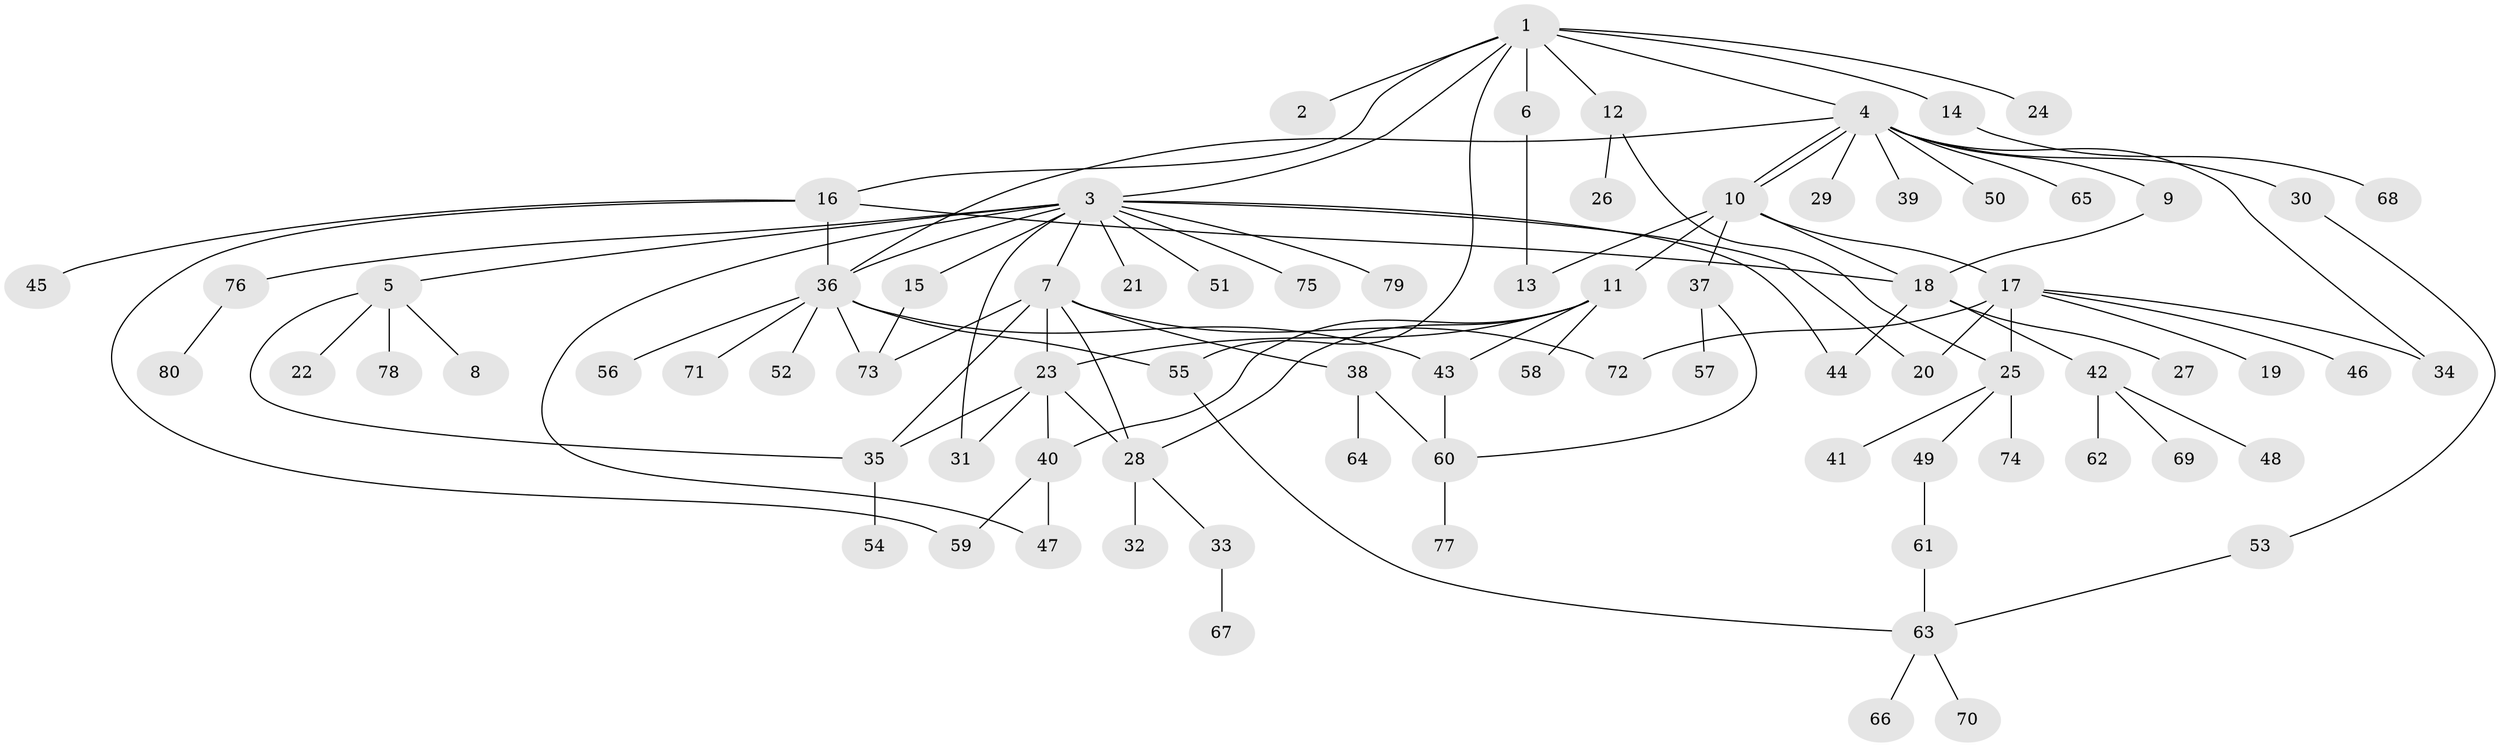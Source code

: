 // Generated by graph-tools (version 1.1) at 2025/01/03/09/25 03:01:55]
// undirected, 80 vertices, 107 edges
graph export_dot {
graph [start="1"]
  node [color=gray90,style=filled];
  1;
  2;
  3;
  4;
  5;
  6;
  7;
  8;
  9;
  10;
  11;
  12;
  13;
  14;
  15;
  16;
  17;
  18;
  19;
  20;
  21;
  22;
  23;
  24;
  25;
  26;
  27;
  28;
  29;
  30;
  31;
  32;
  33;
  34;
  35;
  36;
  37;
  38;
  39;
  40;
  41;
  42;
  43;
  44;
  45;
  46;
  47;
  48;
  49;
  50;
  51;
  52;
  53;
  54;
  55;
  56;
  57;
  58;
  59;
  60;
  61;
  62;
  63;
  64;
  65;
  66;
  67;
  68;
  69;
  70;
  71;
  72;
  73;
  74;
  75;
  76;
  77;
  78;
  79;
  80;
  1 -- 2;
  1 -- 3;
  1 -- 4;
  1 -- 6;
  1 -- 12;
  1 -- 14;
  1 -- 16;
  1 -- 24;
  1 -- 55;
  3 -- 5;
  3 -- 7;
  3 -- 15;
  3 -- 20;
  3 -- 21;
  3 -- 31;
  3 -- 36;
  3 -- 44;
  3 -- 47;
  3 -- 51;
  3 -- 75;
  3 -- 76;
  3 -- 79;
  4 -- 9;
  4 -- 10;
  4 -- 10;
  4 -- 29;
  4 -- 30;
  4 -- 34;
  4 -- 36;
  4 -- 39;
  4 -- 50;
  4 -- 65;
  5 -- 8;
  5 -- 22;
  5 -- 35;
  5 -- 78;
  6 -- 13;
  7 -- 23;
  7 -- 28;
  7 -- 35;
  7 -- 38;
  7 -- 72;
  7 -- 73;
  9 -- 18;
  10 -- 11;
  10 -- 13;
  10 -- 17;
  10 -- 18;
  10 -- 37;
  11 -- 23;
  11 -- 28;
  11 -- 40;
  11 -- 43;
  11 -- 58;
  12 -- 25;
  12 -- 26;
  14 -- 68;
  15 -- 73;
  16 -- 18;
  16 -- 36;
  16 -- 45;
  16 -- 59;
  17 -- 19;
  17 -- 20;
  17 -- 25;
  17 -- 34;
  17 -- 46;
  17 -- 72;
  18 -- 27;
  18 -- 42;
  18 -- 44;
  23 -- 28;
  23 -- 31;
  23 -- 35;
  23 -- 40;
  25 -- 41;
  25 -- 49;
  25 -- 74;
  28 -- 32;
  28 -- 33;
  30 -- 53;
  33 -- 67;
  35 -- 54;
  36 -- 43;
  36 -- 52;
  36 -- 55;
  36 -- 56;
  36 -- 71;
  36 -- 73;
  37 -- 57;
  37 -- 60;
  38 -- 60;
  38 -- 64;
  40 -- 47;
  40 -- 59;
  42 -- 48;
  42 -- 62;
  42 -- 69;
  43 -- 60;
  49 -- 61;
  53 -- 63;
  55 -- 63;
  60 -- 77;
  61 -- 63;
  63 -- 66;
  63 -- 70;
  76 -- 80;
}
